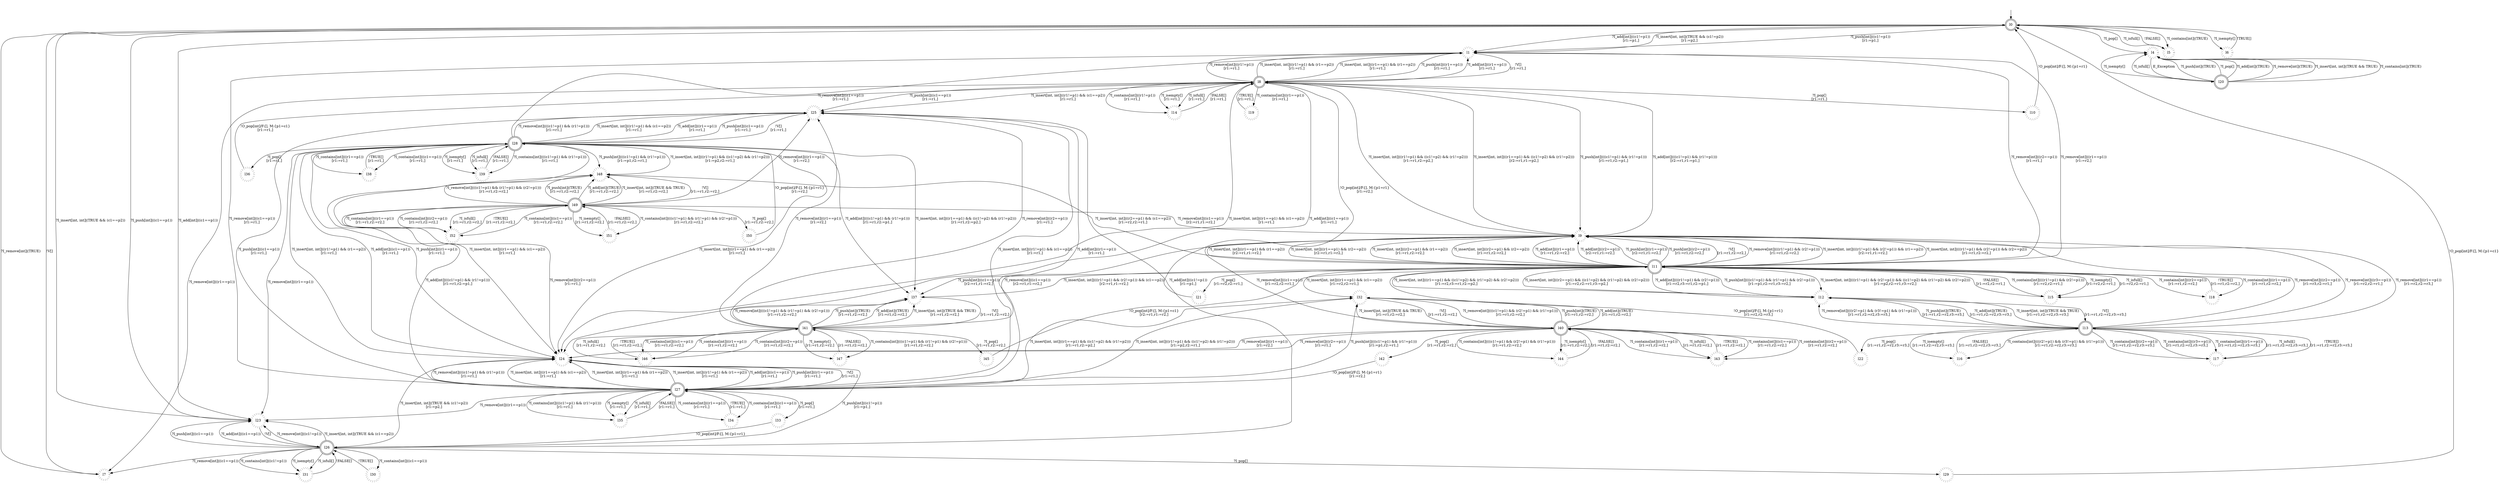 digraph RA {
"" [shape=none,label=<>]
"l0" [shape=doublecircle ,style=solid]
"l1" [shape=doublecircle ,style=dotted]
"l4" [shape=doublecircle ,style=dotted]
"l5" [shape=doublecircle ,style=dotted]
"l6" [shape=doublecircle ,style=dotted]
"l7" [shape=doublecircle ,style=dotted]
"l8" [shape=doublecircle ,style=solid]
"l9" [shape=doublecircle ,style=dotted]
"l10" [shape=doublecircle ,style=dotted]
"l11" [shape=doublecircle ,style=solid]
"l12" [shape=doublecircle ,style=dotted]
"l13" [shape=doublecircle ,style=solid]
"l14" [shape=doublecircle ,style=dotted]
"l15" [shape=doublecircle ,style=dotted]
"l16" [shape=doublecircle ,style=dotted]
"l17" [shape=doublecircle ,style=dotted]
"l18" [shape=doublecircle ,style=dotted]
"l19" [shape=doublecircle ,style=dotted]
"l20" [shape=doublecircle ,style=solid]
"l21" [shape=doublecircle ,style=dotted]
"l22" [shape=doublecircle ,style=dotted]
"l23" [shape=doublecircle ,style=dotted]
"l24" [shape=doublecircle ,style=dotted]
"l25" [shape=doublecircle ,style=dotted]
"l26" [shape=doublecircle ,style=solid]
"l27" [shape=doublecircle ,style=solid]
"l28" [shape=doublecircle ,style=solid]
"l29" [shape=doublecircle ,style=dotted]
"l30" [shape=doublecircle ,style=dotted]
"l31" [shape=doublecircle ,style=dotted]
"l32" [shape=doublecircle ,style=dotted]
"l33" [shape=doublecircle ,style=dotted]
"l34" [shape=doublecircle ,style=dotted]
"l35" [shape=doublecircle ,style=dotted]
"l36" [shape=doublecircle ,style=dotted]
"l37" [shape=doublecircle ,style=dotted]
"l38" [shape=doublecircle ,style=dotted]
"l39" [shape=doublecircle ,style=dotted]
"l40" [shape=doublecircle ,style=solid]
"l41" [shape=doublecircle ,style=solid]
"l42" [shape=doublecircle ,style=dotted]
"l43" [shape=doublecircle ,style=dotted]
"l44" [shape=doublecircle ,style=dotted]
"l45" [shape=doublecircle ,style=dotted]
"l46" [shape=doublecircle ,style=dotted]
"l47" [shape=doublecircle ,style=dotted]
"l48" [shape=doublecircle ,style=dotted]
"l49" [shape=doublecircle ,style=solid]
"l50" [shape=doublecircle ,style=dotted]
"l51" [shape=doublecircle ,style=dotted]
"l52" [shape=doublecircle ,style=dotted]
"" -> "l0"
"l0" -> "l1" [label=<?I_push[int]|((c1!=p1))<BR />[r1:=p1,]>]
"l0" -> "l23" [label=<?I_push[int]|((c1==p1))>]
"l0" -> "l1" [label=<?I_add[int]|((c1!=p1))<BR />[r1:=p1,]>]
"l0" -> "l23" [label=<?I_add[int]|((c1==p1))>]
"l0" -> "l1" [label=<?I_insert[int, int]|(TRUE &amp;&amp; (c1!=p2))<BR />[r1:=p2,]>]
"l0" -> "l23" [label=<?I_insert[int, int]|(TRUE &amp;&amp; (c1==p2))>]
"l0" -> "l4" [label=<?I_pop[]>]
"l0" -> "l5" [label=<?I_contains[int]|(TRUE)>]
"l0" -> "l5" [label=<?I_isfull[]>]
"l0" -> "l6" [label=<?I_isempty[]>]
"l0" -> "l7" [label=<?I_remove[int]|(TRUE)>]
"l1" -> "l8" [label=<!V[]<BR />[r1:=r1,]>]
"l4" -> "l20" [label=<E_Exception>]
"l5" -> "l0" [label=<!FALSE[]>]
"l6" -> "l0" [label=<!TRUE[]>]
"l7" -> "l0" [label=<!V[]>]
"l8" -> "l1" [label=<?I_remove[int]|((r1!=p1))<BR />[r1:=r1,]>]
"l8" -> "l7" [label=<?I_remove[int]|((r1==p1))>]
"l8" -> "l1" [label=<?I_insert[int, int]|((r1!=p1) &amp;&amp; (r1==p2))<BR />[r1:=r1,]>]
"l8" -> "l1" [label=<?I_insert[int, int]|((r1==p1) &amp;&amp; (r1==p2))<BR />[r1:=r1,]>]
"l8" -> "l9" [label=<?I_insert[int, int]|((r1!=p1) &amp;&amp; ((c1!=p2) &amp;&amp; (r1!=p2)))<BR />[r1:=r1,r2:=p2,]>]
"l8" -> "l9" [label=<?I_insert[int, int]|((r1==p1) &amp;&amp; ((c1!=p2) &amp;&amp; (r1!=p2)))<BR />[r2:=r1,r1:=p2,]>]
"l8" -> "l24" [label=<?I_insert[int, int]|((r1==p1) &amp;&amp; (c1==p2))<BR />[r1:=r1,]>]
"l8" -> "l25" [label=<?I_insert[int, int]|((r1!=p1) &amp;&amp; (c1==p2))<BR />[r1:=r1,]>]
"l8" -> "l1" [label=<?I_push[int]|((r1==p1))<BR />[r1:=r1,]>]
"l8" -> "l9" [label=<?I_push[int]|(((c1!=p1) &amp;&amp; (r1!=p1)))<BR />[r1:=r1,r2:=p1,]>]
"l8" -> "l25" [label=<?I_push[int]|((c1==p1))<BR />[r1:=r1,]>]
"l8" -> "l1" [label=<?I_add[int]|((r1==p1))<BR />[r1:=r1,]>]
"l8" -> "l9" [label=<?I_add[int]|(((c1!=p1) &amp;&amp; (r1!=p1)))<BR />[r2:=r1,r1:=p1,]>]
"l8" -> "l24" [label=<?I_add[int]|((c1==p1))<BR />[r1:=r1,]>]
"l8" -> "l10" [label=<?I_pop[]<BR />[r1:=r1,]>]
"l8" -> "l14" [label=<?I_contains[int]|((r1!=p1))<BR />[r1:=r1,]>]
"l8" -> "l19" [label=<?I_contains[int]|((r1==p1))<BR />[r1:=r1,]>]
"l8" -> "l14" [label=<?I_isempty[]<BR />[r1:=r1,]>]
"l8" -> "l14" [label=<?I_isfull[]<BR />[r1:=r1,]>]
"l9" -> "l11" [label=<!V[]<BR />[r1:=r1,r2:=r2,]>]
"l10" -> "l0" [label=<!O_pop[int]/F:[], M:{p1=r1}>]
"l11" -> "l1" [label=<?I_remove[int]|((r1==p1))<BR />[r1:=r2,]>]
"l11" -> "l1" [label=<?I_remove[int]|((r2==p1))<BR />[r1:=r1,]>]
"l11" -> "l9" [label=<?I_remove[int]|(((r1!=p1) &amp;&amp; (r2!=p1)))<BR />[r1:=r1,r2:=r2,]>]
"l11" -> "l9" [label=<?I_insert[int, int]|(((r1!=p1) &amp;&amp; (r2!=p1)) &amp;&amp; (r1==p2))<BR />[r2:=r1,r1:=r2,]>]
"l11" -> "l9" [label=<?I_insert[int, int]|(((r1!=p1) &amp;&amp; (r2!=p1)) &amp;&amp; (r2==p2))<BR />[r1:=r1,r2:=r2,]>]
"l11" -> "l9" [label=<?I_insert[int, int]|((r1==p1) &amp;&amp; (r1==p2))<BR />[r2:=r1,r1:=r2,]>]
"l11" -> "l9" [label=<?I_insert[int, int]|((r1==p1) &amp;&amp; (r2==p2))<BR />[r2:=r1,r1:=r2,]>]
"l11" -> "l9" [label=<?I_insert[int, int]|((r2==p1) &amp;&amp; (r1==p2))<BR />[r1:=r1,r2:=r2,]>]
"l11" -> "l9" [label=<?I_insert[int, int]|((r2==p1) &amp;&amp; (r2==p2))<BR />[r1:=r1,r2:=r2,]>]
"l11" -> "l12" [label=<?I_insert[int, int]|(((r1!=p1) &amp;&amp; (r2!=p1)) &amp;&amp; ((c1!=p2) &amp;&amp; (r1!=p2) &amp;&amp; (r2!=p2)))<BR />[r1:=p2,r2:=r1,r3:=r2,]>]
"l11" -> "l12" [label=<?I_insert[int, int]|((r1==p1) &amp;&amp; ((c1!=p2) &amp;&amp; (r1!=p2) &amp;&amp; (r2!=p2)))<BR />[r1:=r2,r3:=r1,r2:=p2,]>]
"l11" -> "l12" [label=<?I_insert[int, int]|((r2==p1) &amp;&amp; ((c1!=p2) &amp;&amp; (r1!=p2) &amp;&amp; (r2!=p2)))<BR />[r1:=r2,r2:=r1,r3:=p2,]>]
"l11" -> "l32" [label=<?I_insert[int, int]|((r1==p1) &amp;&amp; (c1==p2))<BR />[r1:=r2,r2:=r1,]>]
"l11" -> "l37" [label=<?I_insert[int, int]|(((r1!=p1) &amp;&amp; (r2!=p1)) &amp;&amp; (c1==p2))<BR />[r2:=r1,r1:=r2,]>]
"l11" -> "l48" [label=<?I_insert[int, int]|((r2==p1) &amp;&amp; (c1==p2))<BR />[r1:=r2,r2:=r1,]>]
"l11" -> "l9" [label=<?I_add[int]|((r1==p1))<BR />[r1:=r1,r2:=r2,]>]
"l11" -> "l9" [label=<?I_add[int]|((r2==p1))<BR />[r2:=r1,r1:=r2,]>]
"l11" -> "l12" [label=<?I_add[int]|(((r1!=p1) &amp;&amp; (r2!=p1)))<BR />[r1:=r2,r3:=r1,r2:=p1,]>]
"l11" -> "l9" [label=<?I_push[int]|((r1==p1))<BR />[r2:=r1,r1:=r2,]>]
"l11" -> "l9" [label=<?I_push[int]|((r2==p1))<BR />[r1:=r1,r2:=r2,]>]
"l11" -> "l12" [label=<?I_push[int]|(((c1!=p1) &amp;&amp; (r1!=p1) &amp;&amp; (r2!=p1)))<BR />[r1:=p1,r2:=r1,r3:=r2,]>]
"l11" -> "l37" [label=<?I_push[int]|((c1==p1))<BR />[r2:=r1,r1:=r2,]>]
"l11" -> "l15" [label=<?I_contains[int]|(((r1!=p1) &amp;&amp; (r2!=p1)))<BR />[r1:=r2,r2:=r1,]>]
"l11" -> "l18" [label=<?I_contains[int]|((r1==p1))<BR />[r1:=r1,r2:=r2,]>]
"l11" -> "l18" [label=<?I_contains[int]|((r2==p1))<BR />[r1:=r1,r2:=r2,]>]
"l11" -> "l15" [label=<?I_isempty[]<BR />[r1:=r2,r2:=r1,]>]
"l11" -> "l15" [label=<?I_isfull[]<BR />[r1:=r2,r2:=r1,]>]
"l11" -> "l21" [label=<?I_pop[]<BR />[r1:=r2,r2:=r1,]>]
"l12" -> "l13" [label=<!V[]<BR />[r1:=r1,r2:=r2,r3:=r3,]>]
"l13" -> "l9" [label=<?I_remove[int]|((r2==p1))<BR />[r1:=r3,r2:=r1,]>]
"l13" -> "l9" [label=<?I_remove[int]|((r3==p1))<BR />[r1:=r2,r2:=r1,]>]
"l13" -> "l9" [label=<?I_remove[int]|((r1==p1))<BR />[r1:=r2,r2:=r3,]>]
"l13" -> "l12" [label=<?I_remove[int]|(((r2!=p1) &amp;&amp; (r3!=p1) &amp;&amp; (r1!=p1)))<BR />[r1:=r1,r2:=r2,r3:=r3,]>]
"l13" -> "l12" [label=<?I_push[int]|(TRUE)<BR />[r1:=r1,r2:=r2,r3:=r3,]>]
"l13" -> "l12" [label=<?I_add[int]|(TRUE)<BR />[r1:=r1,r2:=r2,r3:=r3,]>]
"l13" -> "l12" [label=<?I_insert[int, int]|(TRUE &amp;&amp; TRUE)<BR />[r1:=r1,r2:=r2,r3:=r3,]>]
"l13" -> "l16" [label=<?I_contains[int]|(((r2!=p1) &amp;&amp; (r3!=p1) &amp;&amp; (r1!=p1)))<BR />[r1:=r1,r2:=r2,r3:=r3,]>]
"l13" -> "l17" [label=<?I_contains[int]|((r2==p1))<BR />[r1:=r1,r2:=r2,r3:=r3,]>]
"l13" -> "l17" [label=<?I_contains[int]|((r3==p1))<BR />[r1:=r1,r2:=r2,r3:=r3,]>]
"l13" -> "l17" [label=<?I_contains[int]|((r1==p1))<BR />[r1:=r1,r2:=r2,r3:=r3,]>]
"l13" -> "l16" [label=<?I_isempty[]<BR />[r1:=r1,r2:=r2,r3:=r3,]>]
"l13" -> "l17" [label=<?I_isfull[]<BR />[r1:=r1,r2:=r2,r3:=r3,]>]
"l13" -> "l22" [label=<?I_pop[]<BR />[r1:=r1,r2:=r2,r3:=r3,]>]
"l14" -> "l8" [label=<!FALSE[]<BR />[r1:=r1,]>]
"l15" -> "l11" [label=<!FALSE[]<BR />[r1:=r2,r2:=r1,]>]
"l16" -> "l13" [label=<!FALSE[]<BR />[r1:=r1,r2:=r2,r3:=r3,]>]
"l17" -> "l13" [label=<!TRUE[]<BR />[r1:=r1,r2:=r2,r3:=r3,]>]
"l18" -> "l11" [label=<!TRUE[]<BR />[r1:=r1,r2:=r2,]>]
"l19" -> "l8" [label=<!TRUE[]<BR />[r1:=r1,]>]
"l20" -> "l4" [label=<?I_push[int]|(TRUE)>]
"l20" -> "l4" [label=<?I_pop[]>]
"l20" -> "l4" [label=<?I_add[int]|(TRUE)>]
"l20" -> "l4" [label=<?I_remove[int]|(TRUE)>]
"l20" -> "l4" [label=<?I_insert[int, int]|(TRUE &amp;&amp; TRUE)>]
"l20" -> "l4" [label=<?I_contains[int]|(TRUE)>]
"l20" -> "l4" [label=<?I_isempty[]>]
"l20" -> "l4" [label=<?I_isfull[]>]
"l21" -> "l8" [label=<!O_pop[int]/F:[], M:{p1=r1}<BR />[r1:=r2,]>]
"l22" -> "l11" [label=<!O_pop[int]/F:[], M:{p1=r1}<BR />[r1:=r2,r2:=r3,]>]
"l23" -> "l26" [label=<!V[]>]
"l24" -> "l27" [label=<!V[]<BR />[r1:=r1,]>]
"l25" -> "l28" [label=<!V[]<BR />[r1:=r1,]>]
"l26" -> "l7" [label=<?I_remove[int]|((c1==p1))>]
"l26" -> "l23" [label=<?I_remove[int]|((c1!=p1))>]
"l26" -> "l23" [label=<?I_insert[int, int]|(TRUE &amp;&amp; (c1==p2))>]
"l26" -> "l24" [label=<?I_insert[int, int]|(TRUE &amp;&amp; (c1!=p2))<BR />[r1:=p2,]>]
"l26" -> "l23" [label=<?I_push[int]|((c1==p1))>]
"l26" -> "l24" [label=<?I_push[int]|((c1!=p1))<BR />[r1:=p1,]>]
"l26" -> "l23" [label=<?I_add[int]|((c1==p1))>]
"l26" -> "l25" [label=<?I_add[int]|((c1!=p1))<BR />[r1:=p1,]>]
"l26" -> "l29" [label=<?I_pop[]>]
"l26" -> "l30" [label=<?I_contains[int]|((c1==p1))>]
"l26" -> "l31" [label=<?I_contains[int]|((c1!=p1))>]
"l26" -> "l31" [label=<?I_isempty[]>]
"l26" -> "l31" [label=<?I_isfull[]>]
"l27" -> "l1" [label=<?I_remove[int]|((c1==p1))<BR />[r1:=r1,]>]
"l27" -> "l23" [label=<?I_remove[int]|((r1==p1))>]
"l27" -> "l24" [label=<?I_remove[int]|(((c1!=p1) &amp;&amp; (r1!=p1)))<BR />[r1:=r1,]>]
"l27" -> "l24" [label=<?I_insert[int, int]|((r1==p1) &amp;&amp; (c1==p2))<BR />[r1:=r1,]>]
"l27" -> "l24" [label=<?I_insert[int, int]|((r1==p1) &amp;&amp; (r1==p2))<BR />[r1:=r1,]>]
"l27" -> "l24" [label=<?I_insert[int, int]|((r1!=p1) &amp;&amp; (r1==p2))<BR />[r1:=r1,]>]
"l27" -> "l25" [label=<?I_insert[int, int]|((r1!=p1) &amp;&amp; (c1==p2))<BR />[r1:=r1,]>]
"l27" -> "l32" [label=<?I_insert[int, int]|((r1==p1) &amp;&amp; ((c1!=p2) &amp;&amp; (r1!=p2)))<BR />[r1:=r1,r2:=p2,]>]
"l27" -> "l32" [label=<?I_insert[int, int]|((r1!=p1) &amp;&amp; ((c1!=p2) &amp;&amp; (r1!=p2)))<BR />[r1:=p2,r2:=r1,]>]
"l27" -> "l24" [label=<?I_add[int]|((c1==p1))<BR />[r1:=r1,]>]
"l27" -> "l25" [label=<?I_add[int]|((r1==p1))<BR />[r1:=r1,]>]
"l27" -> "l48" [label=<?I_add[int]|(((c1!=p1) &amp;&amp; (r1!=p1)))<BR />[r1:=r1,r2:=p1,]>]
"l27" -> "l24" [label=<?I_push[int]|((r1==p1))<BR />[r1:=r1,]>]
"l27" -> "l25" [label=<?I_push[int]|((c1==p1))<BR />[r1:=r1,]>]
"l27" -> "l32" [label=<?I_push[int]|(((c1!=p1) &amp;&amp; (r1!=p1)))<BR />[r1:=p1,r2:=r1,]>]
"l27" -> "l33" [label=<?I_pop[]<BR />[r1:=r1,]>]
"l27" -> "l34" [label=<?I_contains[int]|((c1==p1))<BR />[r1:=r1,]>]
"l27" -> "l34" [label=<?I_contains[int]|((r1==p1))<BR />[r1:=r1,]>]
"l27" -> "l35" [label=<?I_contains[int]|(((c1!=p1) &amp;&amp; (r1!=p1)))<BR />[r1:=r1,]>]
"l27" -> "l35" [label=<?I_isempty[]<BR />[r1:=r1,]>]
"l27" -> "l35" [label=<?I_isfull[]<BR />[r1:=r1,]>]
"l28" -> "l1" [label=<?I_remove[int]|((c1==p1))<BR />[r1:=r1,]>]
"l28" -> "l23" [label=<?I_remove[int]|((r1==p1))>]
"l28" -> "l25" [label=<?I_remove[int]|(((c1!=p1) &amp;&amp; (r1!=p1)))<BR />[r1:=r1,]>]
"l28" -> "l24" [label=<?I_insert[int, int]|((r1==p1) &amp;&amp; (c1==p2))<BR />[r1:=r1,]>]
"l28" -> "l24" [label=<?I_insert[int, int]|((r1==p1) &amp;&amp; (r1==p2))<BR />[r1:=r1,]>]
"l28" -> "l24" [label=<?I_insert[int, int]|((r1!=p1) &amp;&amp; (r1==p2))<BR />[r1:=r1,]>]
"l28" -> "l25" [label=<?I_insert[int, int]|((r1!=p1) &amp;&amp; (c1==p2))<BR />[r1:=r1,]>]
"l28" -> "l37" [label=<?I_insert[int, int]|((r1==p1) &amp;&amp; ((c1!=p2) &amp;&amp; (r1!=p2)))<BR />[r1:=r1,r2:=p2,]>]
"l28" -> "l48" [label=<?I_insert[int, int]|((r1!=p1) &amp;&amp; ((c1!=p2) &amp;&amp; (r1!=p2)))<BR />[r1:=p2,r2:=r1,]>]
"l28" -> "l24" [label=<?I_add[int]|((c1==p1))<BR />[r1:=r1,]>]
"l28" -> "l25" [label=<?I_add[int]|((r1==p1))<BR />[r1:=r1,]>]
"l28" -> "l37" [label=<?I_add[int]|(((c1!=p1) &amp;&amp; (r1!=p1)))<BR />[r1:=r1,r2:=p1,]>]
"l28" -> "l24" [label=<?I_push[int]|((r1==p1))<BR />[r1:=r1,]>]
"l28" -> "l25" [label=<?I_push[int]|((c1==p1))<BR />[r1:=r1,]>]
"l28" -> "l48" [label=<?I_push[int]|(((c1!=p1) &amp;&amp; (r1!=p1)))<BR />[r1:=p1,r2:=r1,]>]
"l28" -> "l36" [label=<?I_pop[]<BR />[r1:=r1,]>]
"l28" -> "l38" [label=<?I_contains[int]|((c1==p1))<BR />[r1:=r1,]>]
"l28" -> "l38" [label=<?I_contains[int]|((r1==p1))<BR />[r1:=r1,]>]
"l28" -> "l39" [label=<?I_contains[int]|(((c1!=p1) &amp;&amp; (r1!=p1)))<BR />[r1:=r1,]>]
"l28" -> "l39" [label=<?I_isempty[]<BR />[r1:=r1,]>]
"l28" -> "l39" [label=<?I_isfull[]<BR />[r1:=r1,]>]
"l29" -> "l0" [label=<!O_pop[int]/F:[], M:{p1=c1}>]
"l30" -> "l26" [label=<!TRUE[]>]
"l31" -> "l26" [label=<!FALSE[]>]
"l32" -> "l40" [label=<!V[]<BR />[r1:=r1,r2:=r2,]>]
"l33" -> "l26" [label=<!O_pop[int]/F:[], M:{p1=r1}>]
"l34" -> "l27" [label=<!TRUE[]<BR />[r1:=r1,]>]
"l35" -> "l27" [label=<!FALSE[]<BR />[r1:=r1,]>]
"l36" -> "l8" [label=<!O_pop[int]/F:[], M:{p1=c1}<BR />[r1:=r1,]>]
"l37" -> "l41" [label=<!V[]<BR />[r1:=r1,r2:=r2,]>]
"l38" -> "l28" [label=<!TRUE[]<BR />[r1:=r1,]>]
"l39" -> "l28" [label=<!FALSE[]<BR />[r1:=r1,]>]
"l40" -> "l9" [label=<?I_remove[int]|((c1==p1))<BR />[r1:=r2,r2:=r1,]>]
"l40" -> "l24" [label=<?I_remove[int]|((r2==p1))<BR />[r1:=r1,]>]
"l40" -> "l24" [label=<?I_remove[int]|((r1==p1))<BR />[r1:=r2,]>]
"l40" -> "l32" [label=<?I_remove[int]|(((c1!=p1) &amp;&amp; (r2!=p1) &amp;&amp; (r1!=p1)))<BR />[r1:=r1,r2:=r2,]>]
"l40" -> "l32" [label=<?I_push[int]|(TRUE)<BR />[r1:=r1,r2:=r2,]>]
"l40" -> "l32" [label=<?I_add[int]|(TRUE)<BR />[r1:=r1,r2:=r2,]>]
"l40" -> "l32" [label=<?I_insert[int, int]|(TRUE &amp;&amp; TRUE)<BR />[r1:=r1,r2:=r2,]>]
"l40" -> "l42" [label=<?I_pop[]<BR />[r1:=r1,r2:=r2,]>]
"l40" -> "l43" [label=<?I_contains[int]|((c1==p1))<BR />[r1:=r1,r2:=r2,]>]
"l40" -> "l43" [label=<?I_contains[int]|((r2==p1))<BR />[r1:=r1,r2:=r2,]>]
"l40" -> "l43" [label=<?I_contains[int]|((r1==p1))<BR />[r1:=r1,r2:=r2,]>]
"l40" -> "l44" [label=<?I_contains[int]|(((c1!=p1) &amp;&amp; (r2!=p1) &amp;&amp; (r1!=p1)))<BR />[r1:=r1,r2:=r2,]>]
"l40" -> "l43" [label=<?I_isfull[]<BR />[r1:=r1,r2:=r2,]>]
"l40" -> "l44" [label=<?I_isempty[]<BR />[r1:=r1,r2:=r2,]>]
"l41" -> "l9" [label=<?I_remove[int]|((c1==p1))<BR />[r2:=r1,r1:=r2,]>]
"l41" -> "l25" [label=<?I_remove[int]|((r1==p1))<BR />[r1:=r2,]>]
"l41" -> "l25" [label=<?I_remove[int]|((r2==p1))<BR />[r1:=r1,]>]
"l41" -> "l37" [label=<?I_remove[int]|(((c1!=p1) &amp;&amp; (r1!=p1) &amp;&amp; (r2!=p1)))<BR />[r1:=r1,r2:=r2,]>]
"l41" -> "l37" [label=<?I_push[int]|(TRUE)<BR />[r1:=r1,r2:=r2,]>]
"l41" -> "l37" [label=<?I_add[int]|(TRUE)<BR />[r1:=r1,r2:=r2,]>]
"l41" -> "l37" [label=<?I_insert[int, int]|(TRUE &amp;&amp; TRUE)<BR />[r1:=r1,r2:=r2,]>]
"l41" -> "l45" [label=<?I_pop[]<BR />[r1:=r1,r2:=r2,]>]
"l41" -> "l46" [label=<?I_contains[int]|((c1==p1))<BR />[r1:=r1,r2:=r2,]>]
"l41" -> "l46" [label=<?I_contains[int]|((r1==p1))<BR />[r1:=r1,r2:=r2,]>]
"l41" -> "l46" [label=<?I_contains[int]|((r2==p1))<BR />[r1:=r1,r2:=r2,]>]
"l41" -> "l47" [label=<?I_contains[int]|(((c1!=p1) &amp;&amp; (r1!=p1) &amp;&amp; (r2!=p1)))<BR />[r1:=r1,r2:=r2,]>]
"l41" -> "l46" [label=<?I_isfull[]<BR />[r1:=r1,r2:=r2,]>]
"l41" -> "l47" [label=<?I_isempty[]<BR />[r1:=r1,r2:=r2,]>]
"l42" -> "l27" [label=<!O_pop[int]/F:[], M:{p1=r1}<BR />[r1:=r2,]>]
"l43" -> "l40" [label=<!TRUE[]<BR />[r1:=r1,r2:=r2,]>]
"l44" -> "l40" [label=<!FALSE[]<BR />[r1:=r1,r2:=r2,]>]
"l45" -> "l11" [label=<!O_pop[int]/F:[], M:{p1=c1}<BR />[r2:=r1,r1:=r2,]>]
"l46" -> "l41" [label=<!TRUE[]<BR />[r1:=r1,r2:=r2,]>]
"l47" -> "l41" [label=<!FALSE[]<BR />[r1:=r1,r2:=r2,]>]
"l48" -> "l49" [label=<!V[]<BR />[r1:=r1,r2:=r2,]>]
"l49" -> "l9" [label=<?I_remove[int]|((c1==p1))<BR />[r2:=r1,r1:=r2,]>]
"l49" -> "l24" [label=<?I_remove[int]|((r2==p1))<BR />[r1:=r1,]>]
"l49" -> "l25" [label=<?I_remove[int]|((r1==p1))<BR />[r1:=r2,]>]
"l49" -> "l48" [label=<?I_remove[int]|(((c1!=p1) &amp;&amp; (r1!=p1) &amp;&amp; (r2!=p1)))<BR />[r1:=r1,r2:=r2,]>]
"l49" -> "l48" [label=<?I_push[int]|(TRUE)<BR />[r1:=r1,r2:=r2,]>]
"l49" -> "l48" [label=<?I_add[int]|(TRUE)<BR />[r1:=r1,r2:=r2,]>]
"l49" -> "l48" [label=<?I_insert[int, int]|(TRUE &amp;&amp; TRUE)<BR />[r1:=r1,r2:=r2,]>]
"l49" -> "l50" [label=<?I_pop[]<BR />[r1:=r1,r2:=r2,]>]
"l49" -> "l51" [label=<?I_contains[int]|(((c1!=p1) &amp;&amp; (r1!=p1) &amp;&amp; (r2!=p1)))<BR />[r1:=r1,r2:=r2,]>]
"l49" -> "l52" [label=<?I_contains[int]|((c1==p1))<BR />[r1:=r1,r2:=r2,]>]
"l49" -> "l52" [label=<?I_contains[int]|((r1==p1))<BR />[r1:=r1,r2:=r2,]>]
"l49" -> "l52" [label=<?I_contains[int]|((r2==p1))<BR />[r1:=r1,r2:=r2,]>]
"l49" -> "l51" [label=<?I_isempty[]<BR />[r1:=r1,r2:=r2,]>]
"l49" -> "l52" [label=<?I_isfull[]<BR />[r1:=r1,r2:=r2,]>]
"l50" -> "l28" [label=<!O_pop[int]/F:[], M:{p1=r1}<BR />[r1:=r2,]>]
"l51" -> "l49" [label=<!FALSE[]<BR />[r1:=r1,r2:=r2,]>]
"l52" -> "l49" [label=<!TRUE[]<BR />[r1:=r1,r2:=r2,]>]
}
